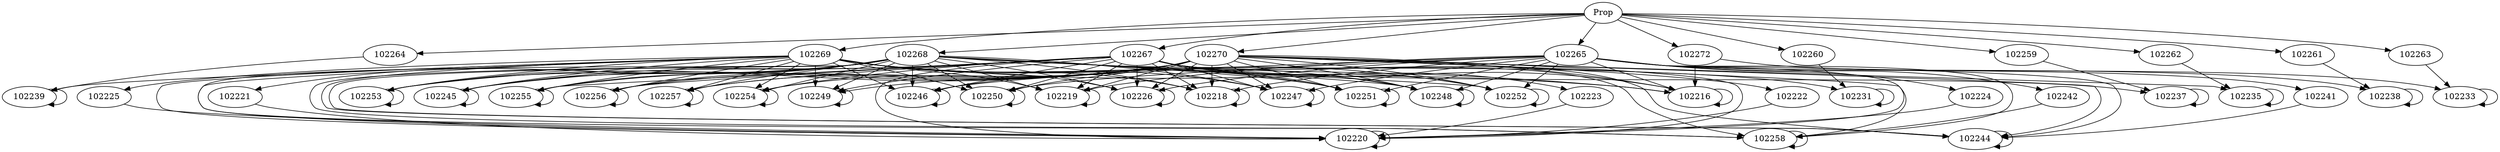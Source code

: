 // Induction Graph of ./tests/6s209b0
digraph{
  Prop -> 102269
  Prop -> 102259
  Prop -> 102268
  Prop -> 102262
  Prop -> 102264
  Prop -> 102261
  Prop -> 102265
  Prop -> 102263
  Prop -> 102267
  Prop -> 102270
  Prop -> 102260
  Prop -> 102272
  102269 -> 102251
  102269 -> 102256
  102269 -> 102216
  102269 -> 102220
  102269 -> 102248
  102269 -> 102257
  102269 -> 102239
  102269 -> 102254
  102269 -> 102244
  102269 -> 102252
  102269 -> 102258
  102269 -> 102246
  102269 -> 102250
  102269 -> 102219
  102269 -> 102226
  102269 -> 102249
  102269 -> 102253
  102269 -> 102225
  102269 -> 102218
  102269 -> 102245
  102269 -> 102255
  102269 -> 102247
  102259 -> 102237
  102268 -> 102251
  102268 -> 102256
  102268 -> 102216
  102268 -> 102220
  102268 -> 102248
  102268 -> 102257
  102268 -> 102254
  102268 -> 102244
  102268 -> 102252
  102268 -> 102258
  102268 -> 102231
  102268 -> 102246
  102268 -> 102250
  102268 -> 102219
  102268 -> 102226
  102268 -> 102249
  102268 -> 102253
  102268 -> 102218
  102268 -> 102245
  102268 -> 102255
  102268 -> 102221
  102268 -> 102247
  102262 -> 102235
  102264 -> 102239
  102261 -> 102238
  102265 -> 102251
  102265 -> 102250
  102265 -> 102244
  102265 -> 102219
  102265 -> 102238
  102265 -> 102226
  102265 -> 102220
  102265 -> 102246
  102265 -> 102252
  102265 -> 102224
  102265 -> 102218
  102265 -> 102242
  102265 -> 102241
  102265 -> 102258
  102265 -> 102248
  102265 -> 102247
  102265 -> 102216
  102263 -> 102233
  102267 -> 102251
  102267 -> 102256
  102267 -> 102223
  102267 -> 102216
  102267 -> 102220
  102267 -> 102248
  102267 -> 102257
  102267 -> 102254
  102267 -> 102244
  102267 -> 102252
  102267 -> 102258
  102267 -> 102246
  102267 -> 102250
  102267 -> 102219
  102267 -> 102226
  102267 -> 102249
  102267 -> 102237
  102267 -> 102253
  102267 -> 102218
  102267 -> 102245
  102267 -> 102255
  102267 -> 102247
  102270 -> 102251
  102270 -> 102256
  102270 -> 102222
  102270 -> 102216
  102270 -> 102220
  102270 -> 102235
  102270 -> 102248
  102270 -> 102257
  102270 -> 102254
  102270 -> 102244
  102270 -> 102252
  102270 -> 102258
  102270 -> 102246
  102270 -> 102250
  102270 -> 102219
  102270 -> 102226
  102270 -> 102249
  102270 -> 102253
  102270 -> 102218
  102270 -> 102245
  102270 -> 102255
  102270 -> 102247
  102260 -> 102231
  102272 -> 102233
  102272 -> 102216
  102251 -> 102251
  102256 -> 102256
  102216 -> 102216
  102220 -> 102220
  102248 -> 102248
  102257 -> 102257
  102239 -> 102239
  102254 -> 102254
  102244 -> 102244
  102252 -> 102252
  102258 -> 102258
  102246 -> 102246
  102250 -> 102250
  102219 -> 102219
  102226 -> 102226
  102249 -> 102249
  102253 -> 102253
  102225 -> 102220
  102218 -> 102218
  102245 -> 102245
  102255 -> 102255
  102247 -> 102247
  102237 -> 102237
  102231 -> 102231
  102221 -> 102220
  102235 -> 102235
  102238 -> 102238
  102224 -> 102220
  102242 -> 102258
  102241 -> 102244
  102233 -> 102233
  102223 -> 102220
  102222 -> 102220
}